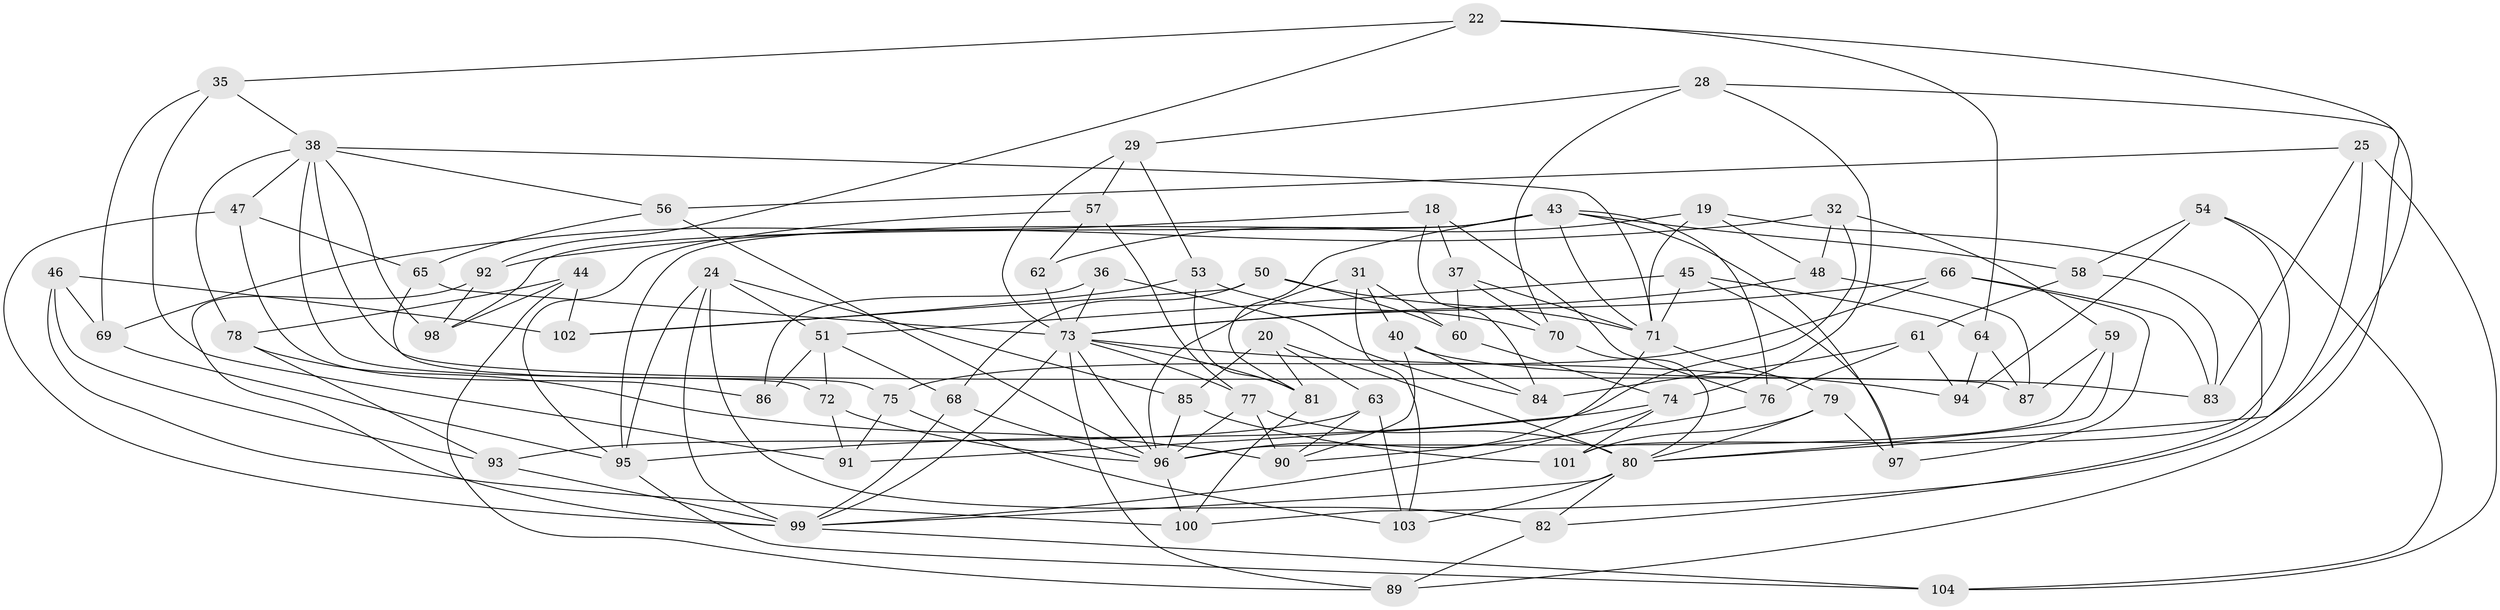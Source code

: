 // original degree distribution, {4: 1.0}
// Generated by graph-tools (version 1.1) at 2025/03/03/04/25 22:03:56]
// undirected, 72 vertices, 164 edges
graph export_dot {
graph [start="1"]
  node [color=gray90,style=filled];
  18;
  19;
  20;
  22;
  24 [super="+3+23"];
  25;
  28;
  29;
  31;
  32;
  35;
  36;
  37;
  38 [super="+11+13"];
  40;
  43 [super="+2+16"];
  44;
  45;
  46;
  47;
  48;
  50;
  51 [super="+12"];
  53;
  54;
  56;
  57;
  58;
  59;
  60;
  61;
  62;
  63;
  64;
  65;
  66;
  68;
  69;
  70;
  71 [super="+42"];
  72;
  73 [super="+8+14+49"];
  74 [super="+52"];
  75;
  76;
  77 [super="+41"];
  78;
  79;
  80 [super="+15+67+55"];
  81 [super="+27"];
  82;
  83;
  84;
  85;
  86;
  87;
  89;
  90 [super="+30"];
  91;
  92;
  93;
  94;
  95 [super="+5+39"];
  96 [super="+6+33+17"];
  97;
  98;
  99 [super="+26+88"];
  100;
  101;
  102;
  103;
  104;
  18 -- 37;
  18 -- 84;
  18 -- 69;
  18 -- 76;
  19 -- 82;
  19 -- 48;
  19 -- 62;
  19 -- 71;
  20 -- 85;
  20 -- 63;
  20 -- 81;
  20 -- 80;
  22 -- 64;
  22 -- 35;
  22 -- 92;
  22 -- 80;
  24 -- 51;
  24 -- 82;
  24 -- 85;
  24 -- 99 [weight=3];
  24 -- 95 [weight=2];
  25 -- 104;
  25 -- 100;
  25 -- 83;
  25 -- 56;
  28 -- 70;
  28 -- 29;
  28 -- 89;
  28 -- 74;
  29 -- 57;
  29 -- 53;
  29 -- 73;
  31 -- 60;
  31 -- 40;
  31 -- 103;
  31 -- 96;
  32 -- 91;
  32 -- 48;
  32 -- 59;
  32 -- 92;
  35 -- 69;
  35 -- 91;
  35 -- 38;
  36 -- 86;
  36 -- 84;
  36 -- 73 [weight=2];
  37 -- 60;
  37 -- 70;
  37 -- 71;
  38 -- 98;
  38 -- 71;
  38 -- 78;
  38 -- 87;
  38 -- 56;
  38 -- 72;
  38 -- 47;
  40 -- 83;
  40 -- 84;
  40 -- 90;
  43 -- 76;
  43 -- 98;
  43 -- 95 [weight=2];
  43 -- 97;
  43 -- 58;
  43 -- 71;
  43 -- 81;
  44 -- 98;
  44 -- 89;
  44 -- 102;
  44 -- 78;
  45 -- 51;
  45 -- 64;
  45 -- 97;
  45 -- 71;
  46 -- 69;
  46 -- 93;
  46 -- 102;
  46 -- 100;
  47 -- 86;
  47 -- 65;
  47 -- 99;
  48 -- 87;
  48 -- 73;
  50 -- 60;
  50 -- 102;
  50 -- 68;
  50 -- 71;
  51 -- 86 [weight=2];
  51 -- 72;
  51 -- 68;
  53 -- 81;
  53 -- 102;
  53 -- 70;
  54 -- 58;
  54 -- 101;
  54 -- 104;
  54 -- 94;
  56 -- 65;
  56 -- 96;
  57 -- 62;
  57 -- 77;
  57 -- 95;
  58 -- 83;
  58 -- 61;
  59 -- 87;
  59 -- 96;
  59 -- 80;
  60 -- 74;
  61 -- 94;
  61 -- 76;
  61 -- 84;
  62 -- 73 [weight=2];
  63 -- 93;
  63 -- 103;
  63 -- 90;
  64 -- 87;
  64 -- 94;
  65 -- 75;
  65 -- 73;
  66 -- 83;
  66 -- 75;
  66 -- 97;
  66 -- 73;
  68 -- 99;
  68 -- 96;
  69 -- 95;
  70 -- 80;
  71 -- 79;
  71 -- 96;
  72 -- 91;
  72 -- 96;
  73 -- 96;
  73 -- 89;
  73 -- 81 [weight=2];
  73 -- 99;
  73 -- 77 [weight=2];
  73 -- 94;
  74 -- 95;
  74 -- 99 [weight=2];
  74 -- 101;
  75 -- 91;
  75 -- 103;
  76 -- 90;
  77 -- 90 [weight=2];
  77 -- 80 [weight=2];
  77 -- 96;
  78 -- 93;
  78 -- 90;
  79 -- 101;
  79 -- 97;
  79 -- 80;
  80 -- 99;
  80 -- 82;
  80 -- 103;
  81 -- 100;
  82 -- 89;
  85 -- 101;
  85 -- 96;
  92 -- 98;
  92 -- 99;
  93 -- 99;
  95 -- 104;
  96 -- 100;
  99 -- 104;
}
